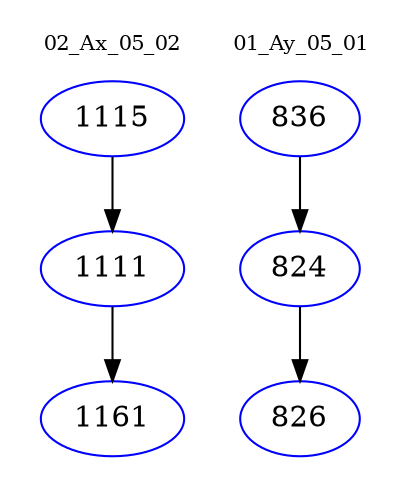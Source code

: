 digraph{
subgraph cluster_0 {
color = white
label = "02_Ax_05_02";
fontsize=10;
T0_1115 [label="1115", color="blue"]
T0_1115 -> T0_1111 [color="black"]
T0_1111 [label="1111", color="blue"]
T0_1111 -> T0_1161 [color="black"]
T0_1161 [label="1161", color="blue"]
}
subgraph cluster_1 {
color = white
label = "01_Ay_05_01";
fontsize=10;
T1_836 [label="836", color="blue"]
T1_836 -> T1_824 [color="black"]
T1_824 [label="824", color="blue"]
T1_824 -> T1_826 [color="black"]
T1_826 [label="826", color="blue"]
}
}
